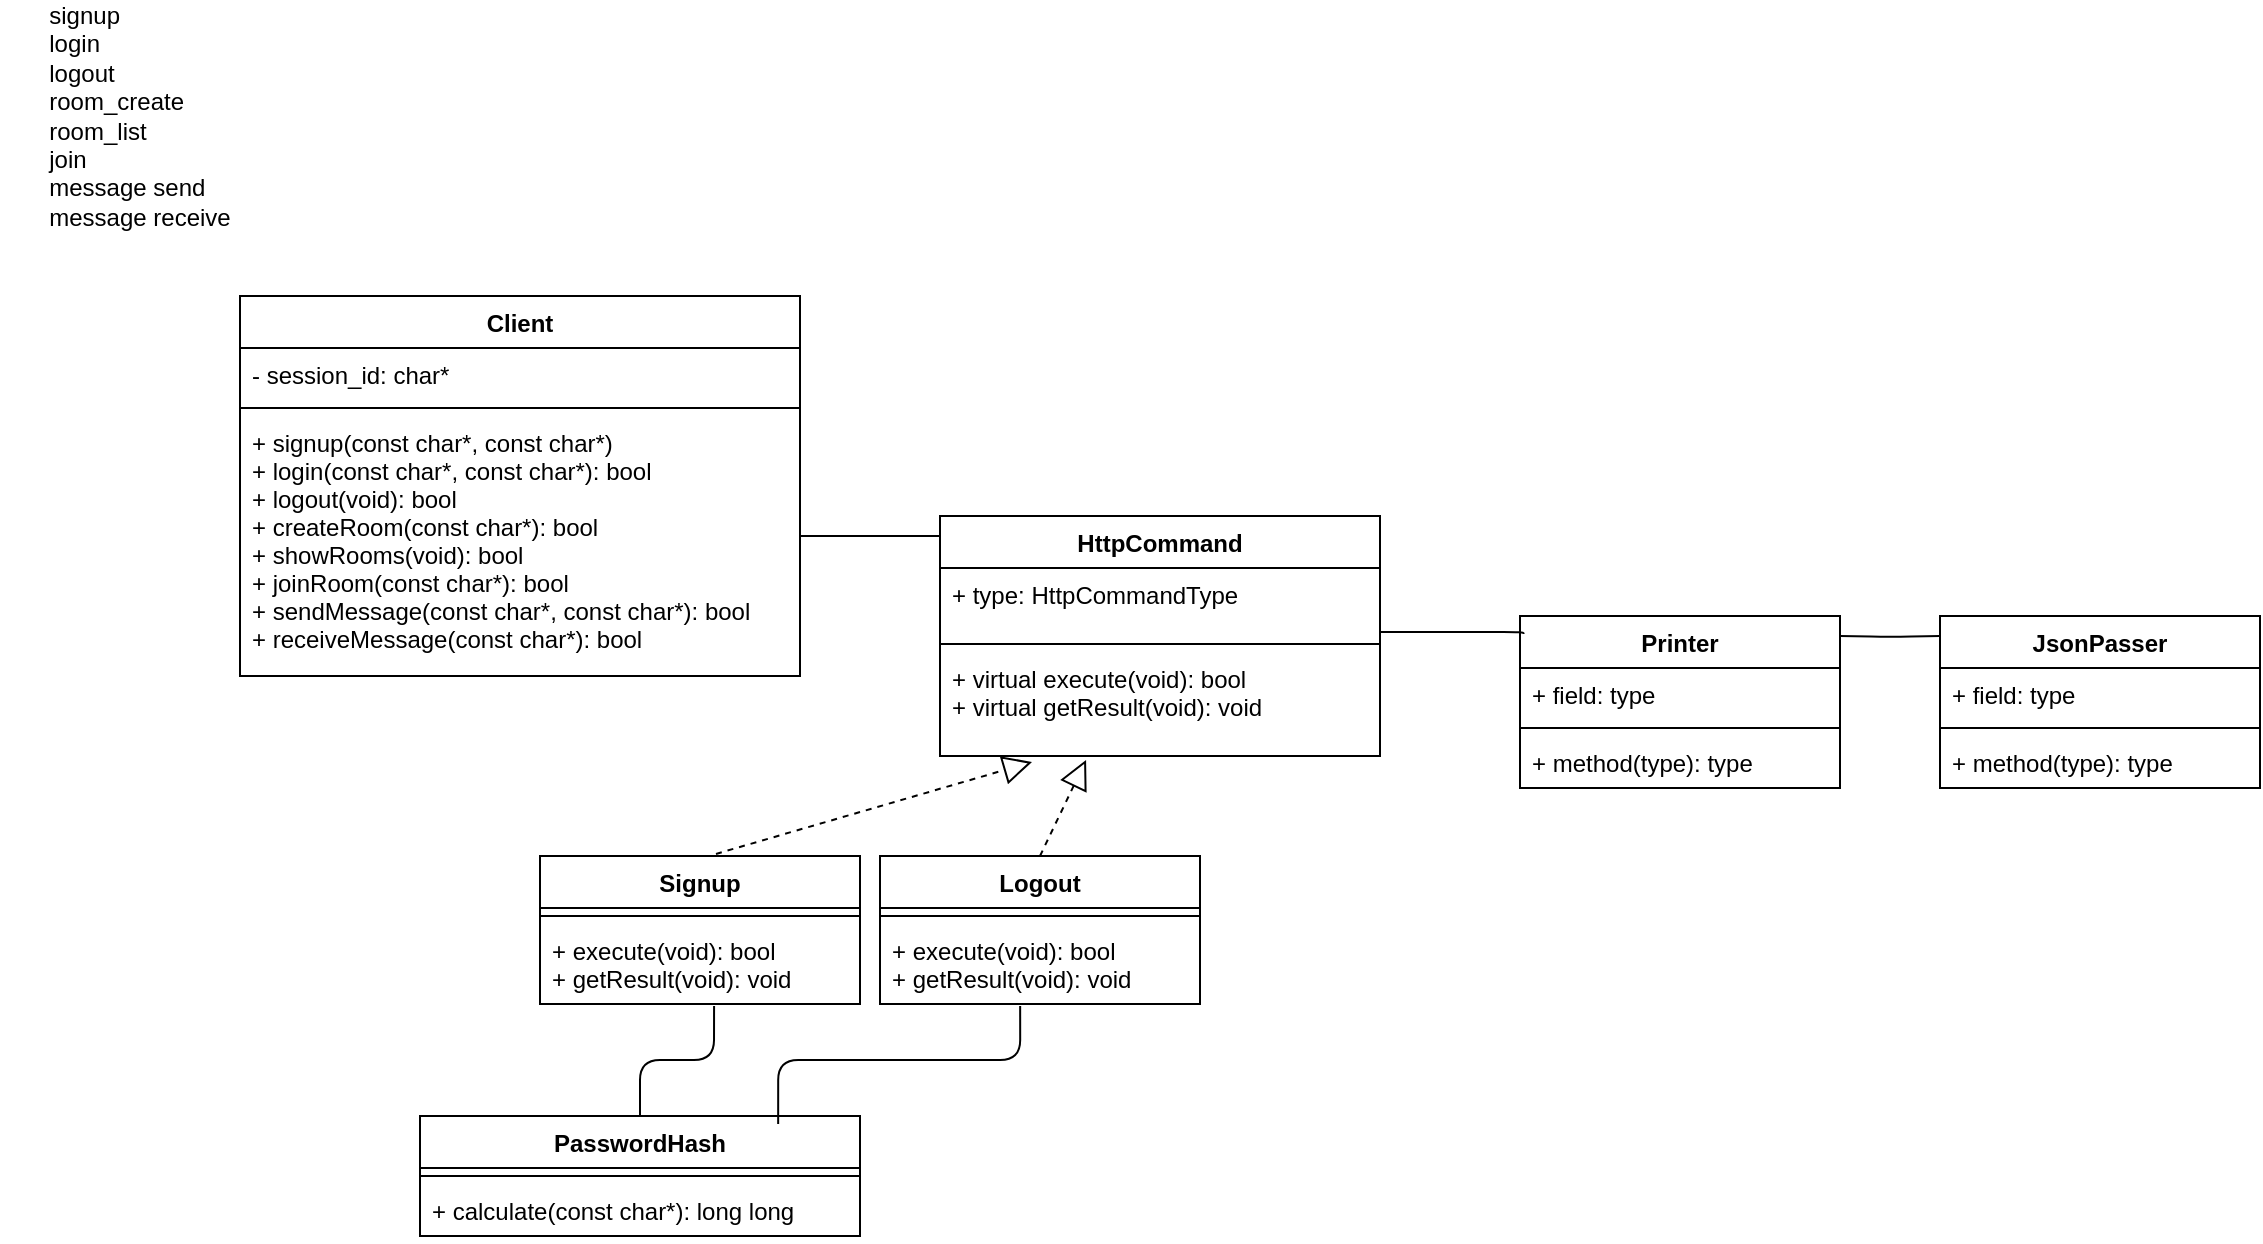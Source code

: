 <mxfile version="14.8.0" type="github">
  <diagram id="C5RBs43oDa-KdzZeNtuy" name="Page-1">
    <mxGraphModel dx="1422" dy="804" grid="1" gridSize="10" guides="1" tooltips="1" connect="1" arrows="1" fold="1" page="1" pageScale="1" pageWidth="1169" pageHeight="827" math="0" shadow="0">
      <root>
        <mxCell id="WIyWlLk6GJQsqaUBKTNV-0" />
        <mxCell id="WIyWlLk6GJQsqaUBKTNV-1" parent="WIyWlLk6GJQsqaUBKTNV-0" />
        <mxCell id="dS6jEhHAF5_K7KsWypiE-2" value="&lt;div style=&quot;text-align: left&quot;&gt;&lt;span&gt;signup&lt;/span&gt;&lt;/div&gt;&lt;div style=&quot;text-align: left&quot;&gt;&lt;span&gt;login&lt;/span&gt;&lt;/div&gt;&lt;div style=&quot;text-align: left&quot;&gt;&lt;span&gt;logout&lt;/span&gt;&lt;/div&gt;&lt;div style=&quot;text-align: left&quot;&gt;&lt;span&gt;room_create&lt;/span&gt;&lt;/div&gt;&lt;div style=&quot;text-align: left&quot;&gt;&lt;span&gt;room_list&lt;/span&gt;&lt;/div&gt;&lt;div style=&quot;text-align: left&quot;&gt;&lt;span&gt;join&lt;/span&gt;&lt;/div&gt;&lt;div style=&quot;text-align: left&quot;&gt;&lt;span&gt;message send&lt;/span&gt;&lt;/div&gt;&lt;div style=&quot;text-align: left&quot;&gt;&lt;span&gt;message receive&lt;/span&gt;&lt;/div&gt;" style="text;html=1;strokeColor=none;fillColor=none;align=center;verticalAlign=middle;whiteSpace=wrap;rounded=0;" vertex="1" parent="WIyWlLk6GJQsqaUBKTNV-1">
          <mxGeometry x="10" y="70" width="140" height="20" as="geometry" />
        </mxCell>
        <mxCell id="dS6jEhHAF5_K7KsWypiE-3" value="Client" style="swimlane;fontStyle=1;align=center;verticalAlign=top;childLayout=stackLayout;horizontal=1;startSize=26;horizontalStack=0;resizeParent=1;resizeParentMax=0;resizeLast=0;collapsible=1;marginBottom=0;" vertex="1" parent="WIyWlLk6GJQsqaUBKTNV-1">
          <mxGeometry x="130" y="170" width="280" height="190" as="geometry" />
        </mxCell>
        <mxCell id="dS6jEhHAF5_K7KsWypiE-4" value="- session_id: char*" style="text;strokeColor=none;fillColor=none;align=left;verticalAlign=top;spacingLeft=4;spacingRight=4;overflow=hidden;rotatable=0;points=[[0,0.5],[1,0.5]];portConstraint=eastwest;" vertex="1" parent="dS6jEhHAF5_K7KsWypiE-3">
          <mxGeometry y="26" width="280" height="26" as="geometry" />
        </mxCell>
        <mxCell id="dS6jEhHAF5_K7KsWypiE-5" value="" style="line;strokeWidth=1;fillColor=none;align=left;verticalAlign=middle;spacingTop=-1;spacingLeft=3;spacingRight=3;rotatable=0;labelPosition=right;points=[];portConstraint=eastwest;" vertex="1" parent="dS6jEhHAF5_K7KsWypiE-3">
          <mxGeometry y="52" width="280" height="8" as="geometry" />
        </mxCell>
        <mxCell id="dS6jEhHAF5_K7KsWypiE-6" value="+ signup(const char*, const char*)&#xa;+ login(const char*, const char*): bool&#xa;+ logout(void): bool&#xa;+ createRoom(const char*): bool&#xa;+ showRooms(void): bool&#xa;+ joinRoom(const char*): bool&#xa;+ sendMessage(const char*, const char*): bool&#xa;+ receiveMessage(const char*): bool" style="text;strokeColor=none;fillColor=none;align=left;verticalAlign=top;spacingLeft=4;spacingRight=4;overflow=hidden;rotatable=0;points=[[0,0.5],[1,0.5]];portConstraint=eastwest;" vertex="1" parent="dS6jEhHAF5_K7KsWypiE-3">
          <mxGeometry y="60" width="280" height="130" as="geometry" />
        </mxCell>
        <mxCell id="dS6jEhHAF5_K7KsWypiE-7" value="PasswordHash" style="swimlane;fontStyle=1;align=center;verticalAlign=top;childLayout=stackLayout;horizontal=1;startSize=26;horizontalStack=0;resizeParent=1;resizeParentMax=0;resizeLast=0;collapsible=1;marginBottom=0;" vertex="1" parent="WIyWlLk6GJQsqaUBKTNV-1">
          <mxGeometry x="220" y="580" width="220" height="60" as="geometry" />
        </mxCell>
        <mxCell id="dS6jEhHAF5_K7KsWypiE-9" value="" style="line;strokeWidth=1;fillColor=none;align=left;verticalAlign=middle;spacingTop=-1;spacingLeft=3;spacingRight=3;rotatable=0;labelPosition=right;points=[];portConstraint=eastwest;" vertex="1" parent="dS6jEhHAF5_K7KsWypiE-7">
          <mxGeometry y="26" width="220" height="8" as="geometry" />
        </mxCell>
        <mxCell id="dS6jEhHAF5_K7KsWypiE-10" value="+ calculate(const char*): long long" style="text;strokeColor=none;fillColor=none;align=left;verticalAlign=top;spacingLeft=4;spacingRight=4;overflow=hidden;rotatable=0;points=[[0,0.5],[1,0.5]];portConstraint=eastwest;" vertex="1" parent="dS6jEhHAF5_K7KsWypiE-7">
          <mxGeometry y="34" width="220" height="26" as="geometry" />
        </mxCell>
        <mxCell id="dS6jEhHAF5_K7KsWypiE-12" value="HttpCommand" style="swimlane;fontStyle=1;align=center;verticalAlign=top;childLayout=stackLayout;horizontal=1;startSize=26;horizontalStack=0;resizeParent=1;resizeParentMax=0;resizeLast=0;collapsible=1;marginBottom=0;" vertex="1" parent="WIyWlLk6GJQsqaUBKTNV-1">
          <mxGeometry x="480" y="280" width="220" height="120" as="geometry" />
        </mxCell>
        <mxCell id="dS6jEhHAF5_K7KsWypiE-13" value="+ type: HttpCommandType" style="text;strokeColor=none;fillColor=none;align=left;verticalAlign=top;spacingLeft=4;spacingRight=4;overflow=hidden;rotatable=0;points=[[0,0.5],[1,0.5]];portConstraint=eastwest;" vertex="1" parent="dS6jEhHAF5_K7KsWypiE-12">
          <mxGeometry y="26" width="220" height="34" as="geometry" />
        </mxCell>
        <mxCell id="dS6jEhHAF5_K7KsWypiE-14" value="" style="line;strokeWidth=1;fillColor=none;align=left;verticalAlign=middle;spacingTop=-1;spacingLeft=3;spacingRight=3;rotatable=0;labelPosition=right;points=[];portConstraint=eastwest;" vertex="1" parent="dS6jEhHAF5_K7KsWypiE-12">
          <mxGeometry y="60" width="220" height="8" as="geometry" />
        </mxCell>
        <mxCell id="dS6jEhHAF5_K7KsWypiE-15" value="+ virtual execute(void): bool&#xa;+ virtual getResult(void): void" style="text;strokeColor=none;fillColor=none;align=left;verticalAlign=top;spacingLeft=4;spacingRight=4;overflow=hidden;rotatable=0;points=[[0,0.5],[1,0.5]];portConstraint=eastwest;" vertex="1" parent="dS6jEhHAF5_K7KsWypiE-12">
          <mxGeometry y="68" width="220" height="52" as="geometry" />
        </mxCell>
        <mxCell id="dS6jEhHAF5_K7KsWypiE-16" value="Signup" style="swimlane;fontStyle=1;align=center;verticalAlign=top;childLayout=stackLayout;horizontal=1;startSize=26;horizontalStack=0;resizeParent=1;resizeParentMax=0;resizeLast=0;collapsible=1;marginBottom=0;" vertex="1" parent="WIyWlLk6GJQsqaUBKTNV-1">
          <mxGeometry x="280" y="450" width="160" height="74" as="geometry" />
        </mxCell>
        <mxCell id="dS6jEhHAF5_K7KsWypiE-18" value="" style="line;strokeWidth=1;fillColor=none;align=left;verticalAlign=middle;spacingTop=-1;spacingLeft=3;spacingRight=3;rotatable=0;labelPosition=right;points=[];portConstraint=eastwest;" vertex="1" parent="dS6jEhHAF5_K7KsWypiE-16">
          <mxGeometry y="26" width="160" height="8" as="geometry" />
        </mxCell>
        <mxCell id="dS6jEhHAF5_K7KsWypiE-19" value="+ execute(void): bool&#xa;+ getResult(void): void" style="text;strokeColor=none;fillColor=none;align=left;verticalAlign=top;spacingLeft=4;spacingRight=4;overflow=hidden;rotatable=0;points=[[0,0.5],[1,0.5]];portConstraint=eastwest;" vertex="1" parent="dS6jEhHAF5_K7KsWypiE-16">
          <mxGeometry y="34" width="160" height="40" as="geometry" />
        </mxCell>
        <mxCell id="dS6jEhHAF5_K7KsWypiE-20" value="Printer" style="swimlane;fontStyle=1;align=center;verticalAlign=top;childLayout=stackLayout;horizontal=1;startSize=26;horizontalStack=0;resizeParent=1;resizeParentMax=0;resizeLast=0;collapsible=1;marginBottom=0;" vertex="1" parent="WIyWlLk6GJQsqaUBKTNV-1">
          <mxGeometry x="770" y="330" width="160" height="86" as="geometry" />
        </mxCell>
        <mxCell id="dS6jEhHAF5_K7KsWypiE-21" value="+ field: type" style="text;strokeColor=none;fillColor=none;align=left;verticalAlign=top;spacingLeft=4;spacingRight=4;overflow=hidden;rotatable=0;points=[[0,0.5],[1,0.5]];portConstraint=eastwest;" vertex="1" parent="dS6jEhHAF5_K7KsWypiE-20">
          <mxGeometry y="26" width="160" height="26" as="geometry" />
        </mxCell>
        <mxCell id="dS6jEhHAF5_K7KsWypiE-22" value="" style="line;strokeWidth=1;fillColor=none;align=left;verticalAlign=middle;spacingTop=-1;spacingLeft=3;spacingRight=3;rotatable=0;labelPosition=right;points=[];portConstraint=eastwest;" vertex="1" parent="dS6jEhHAF5_K7KsWypiE-20">
          <mxGeometry y="52" width="160" height="8" as="geometry" />
        </mxCell>
        <mxCell id="dS6jEhHAF5_K7KsWypiE-23" value="+ method(type): type" style="text;strokeColor=none;fillColor=none;align=left;verticalAlign=top;spacingLeft=4;spacingRight=4;overflow=hidden;rotatable=0;points=[[0,0.5],[1,0.5]];portConstraint=eastwest;" vertex="1" parent="dS6jEhHAF5_K7KsWypiE-20">
          <mxGeometry y="60" width="160" height="26" as="geometry" />
        </mxCell>
        <mxCell id="dS6jEhHAF5_K7KsWypiE-24" value="Logout" style="swimlane;fontStyle=1;align=center;verticalAlign=top;childLayout=stackLayout;horizontal=1;startSize=26;horizontalStack=0;resizeParent=1;resizeParentMax=0;resizeLast=0;collapsible=1;marginBottom=0;" vertex="1" parent="WIyWlLk6GJQsqaUBKTNV-1">
          <mxGeometry x="450" y="450" width="160" height="74" as="geometry" />
        </mxCell>
        <mxCell id="dS6jEhHAF5_K7KsWypiE-25" value="" style="line;strokeWidth=1;fillColor=none;align=left;verticalAlign=middle;spacingTop=-1;spacingLeft=3;spacingRight=3;rotatable=0;labelPosition=right;points=[];portConstraint=eastwest;" vertex="1" parent="dS6jEhHAF5_K7KsWypiE-24">
          <mxGeometry y="26" width="160" height="8" as="geometry" />
        </mxCell>
        <mxCell id="dS6jEhHAF5_K7KsWypiE-26" value="+ execute(void): bool&#xa;+ getResult(void): void" style="text;strokeColor=none;fillColor=none;align=left;verticalAlign=top;spacingLeft=4;spacingRight=4;overflow=hidden;rotatable=0;points=[[0,0.5],[1,0.5]];portConstraint=eastwest;" vertex="1" parent="dS6jEhHAF5_K7KsWypiE-24">
          <mxGeometry y="34" width="160" height="40" as="geometry" />
        </mxCell>
        <mxCell id="dS6jEhHAF5_K7KsWypiE-27" value="JsonPasser" style="swimlane;fontStyle=1;align=center;verticalAlign=top;childLayout=stackLayout;horizontal=1;startSize=26;horizontalStack=0;resizeParent=1;resizeParentMax=0;resizeLast=0;collapsible=1;marginBottom=0;" vertex="1" parent="WIyWlLk6GJQsqaUBKTNV-1">
          <mxGeometry x="980" y="330" width="160" height="86" as="geometry" />
        </mxCell>
        <mxCell id="dS6jEhHAF5_K7KsWypiE-36" value="" style="endArrow=none;html=1;edgeStyle=orthogonalEdgeStyle;entryX=0;entryY=0.116;entryDx=0;entryDy=0;entryPerimeter=0;" edge="1" parent="dS6jEhHAF5_K7KsWypiE-27" target="dS6jEhHAF5_K7KsWypiE-27">
          <mxGeometry relative="1" as="geometry">
            <mxPoint x="-50" y="10" as="sourcePoint" />
            <mxPoint x="110" y="10" as="targetPoint" />
          </mxGeometry>
        </mxCell>
        <mxCell id="dS6jEhHAF5_K7KsWypiE-28" value="+ field: type" style="text;strokeColor=none;fillColor=none;align=left;verticalAlign=top;spacingLeft=4;spacingRight=4;overflow=hidden;rotatable=0;points=[[0,0.5],[1,0.5]];portConstraint=eastwest;" vertex="1" parent="dS6jEhHAF5_K7KsWypiE-27">
          <mxGeometry y="26" width="160" height="26" as="geometry" />
        </mxCell>
        <mxCell id="dS6jEhHAF5_K7KsWypiE-29" value="" style="line;strokeWidth=1;fillColor=none;align=left;verticalAlign=middle;spacingTop=-1;spacingLeft=3;spacingRight=3;rotatable=0;labelPosition=right;points=[];portConstraint=eastwest;" vertex="1" parent="dS6jEhHAF5_K7KsWypiE-27">
          <mxGeometry y="52" width="160" height="8" as="geometry" />
        </mxCell>
        <mxCell id="dS6jEhHAF5_K7KsWypiE-30" value="+ method(type): type" style="text;strokeColor=none;fillColor=none;align=left;verticalAlign=top;spacingLeft=4;spacingRight=4;overflow=hidden;rotatable=0;points=[[0,0.5],[1,0.5]];portConstraint=eastwest;" vertex="1" parent="dS6jEhHAF5_K7KsWypiE-27">
          <mxGeometry y="60" width="160" height="26" as="geometry" />
        </mxCell>
        <mxCell id="dS6jEhHAF5_K7KsWypiE-31" value="" style="endArrow=none;html=1;edgeStyle=orthogonalEdgeStyle;entryX=0.011;entryY=0.105;entryDx=0;entryDy=0;entryPerimeter=0;" edge="1" parent="WIyWlLk6GJQsqaUBKTNV-1" target="dS6jEhHAF5_K7KsWypiE-20">
          <mxGeometry relative="1" as="geometry">
            <mxPoint x="700" y="338" as="sourcePoint" />
            <mxPoint x="760" y="338" as="targetPoint" />
            <Array as="points">
              <mxPoint x="772" y="338" />
            </Array>
          </mxGeometry>
        </mxCell>
        <mxCell id="dS6jEhHAF5_K7KsWypiE-41" value="" style="endArrow=none;html=1;edgeStyle=orthogonalEdgeStyle;" edge="1" parent="WIyWlLk6GJQsqaUBKTNV-1">
          <mxGeometry relative="1" as="geometry">
            <mxPoint x="410" y="290" as="sourcePoint" />
            <mxPoint x="480" y="290" as="targetPoint" />
          </mxGeometry>
        </mxCell>
        <mxCell id="dS6jEhHAF5_K7KsWypiE-45" value="" style="endArrow=block;dashed=1;endFill=0;endSize=12;html=1;entryX=0.209;entryY=1.058;entryDx=0;entryDy=0;entryPerimeter=0;exitX=0.55;exitY=-0.014;exitDx=0;exitDy=0;exitPerimeter=0;" edge="1" parent="WIyWlLk6GJQsqaUBKTNV-1" source="dS6jEhHAF5_K7KsWypiE-16" target="dS6jEhHAF5_K7KsWypiE-15">
          <mxGeometry width="160" relative="1" as="geometry">
            <mxPoint x="380" y="416" as="sourcePoint" />
            <mxPoint x="540" y="416" as="targetPoint" />
          </mxGeometry>
        </mxCell>
        <mxCell id="dS6jEhHAF5_K7KsWypiE-46" value="" style="endArrow=block;dashed=1;endFill=0;endSize=12;html=1;entryX=0.332;entryY=1.038;entryDx=0;entryDy=0;entryPerimeter=0;exitX=0.5;exitY=0;exitDx=0;exitDy=0;" edge="1" parent="WIyWlLk6GJQsqaUBKTNV-1" source="dS6jEhHAF5_K7KsWypiE-24" target="dS6jEhHAF5_K7KsWypiE-15">
          <mxGeometry width="160" relative="1" as="geometry">
            <mxPoint x="490" y="440" as="sourcePoint" />
            <mxPoint x="650" y="440" as="targetPoint" />
          </mxGeometry>
        </mxCell>
        <mxCell id="dS6jEhHAF5_K7KsWypiE-47" value="" style="endArrow=none;html=1;edgeStyle=orthogonalEdgeStyle;entryX=0.544;entryY=1.025;entryDx=0;entryDy=0;entryPerimeter=0;exitX=0.5;exitY=0;exitDx=0;exitDy=0;" edge="1" parent="WIyWlLk6GJQsqaUBKTNV-1" source="dS6jEhHAF5_K7KsWypiE-7" target="dS6jEhHAF5_K7KsWypiE-19">
          <mxGeometry relative="1" as="geometry">
            <mxPoint x="210" y="550" as="sourcePoint" />
            <mxPoint x="370" y="550" as="targetPoint" />
          </mxGeometry>
        </mxCell>
        <mxCell id="dS6jEhHAF5_K7KsWypiE-50" value="" style="endArrow=none;html=1;edgeStyle=orthogonalEdgeStyle;exitX=0.814;exitY=0.067;exitDx=0;exitDy=0;exitPerimeter=0;entryX=0.438;entryY=1.025;entryDx=0;entryDy=0;entryPerimeter=0;" edge="1" parent="WIyWlLk6GJQsqaUBKTNV-1" source="dS6jEhHAF5_K7KsWypiE-7" target="dS6jEhHAF5_K7KsWypiE-26">
          <mxGeometry relative="1" as="geometry">
            <mxPoint x="480" y="500" as="sourcePoint" />
            <mxPoint x="640" y="500" as="targetPoint" />
          </mxGeometry>
        </mxCell>
      </root>
    </mxGraphModel>
  </diagram>
</mxfile>
